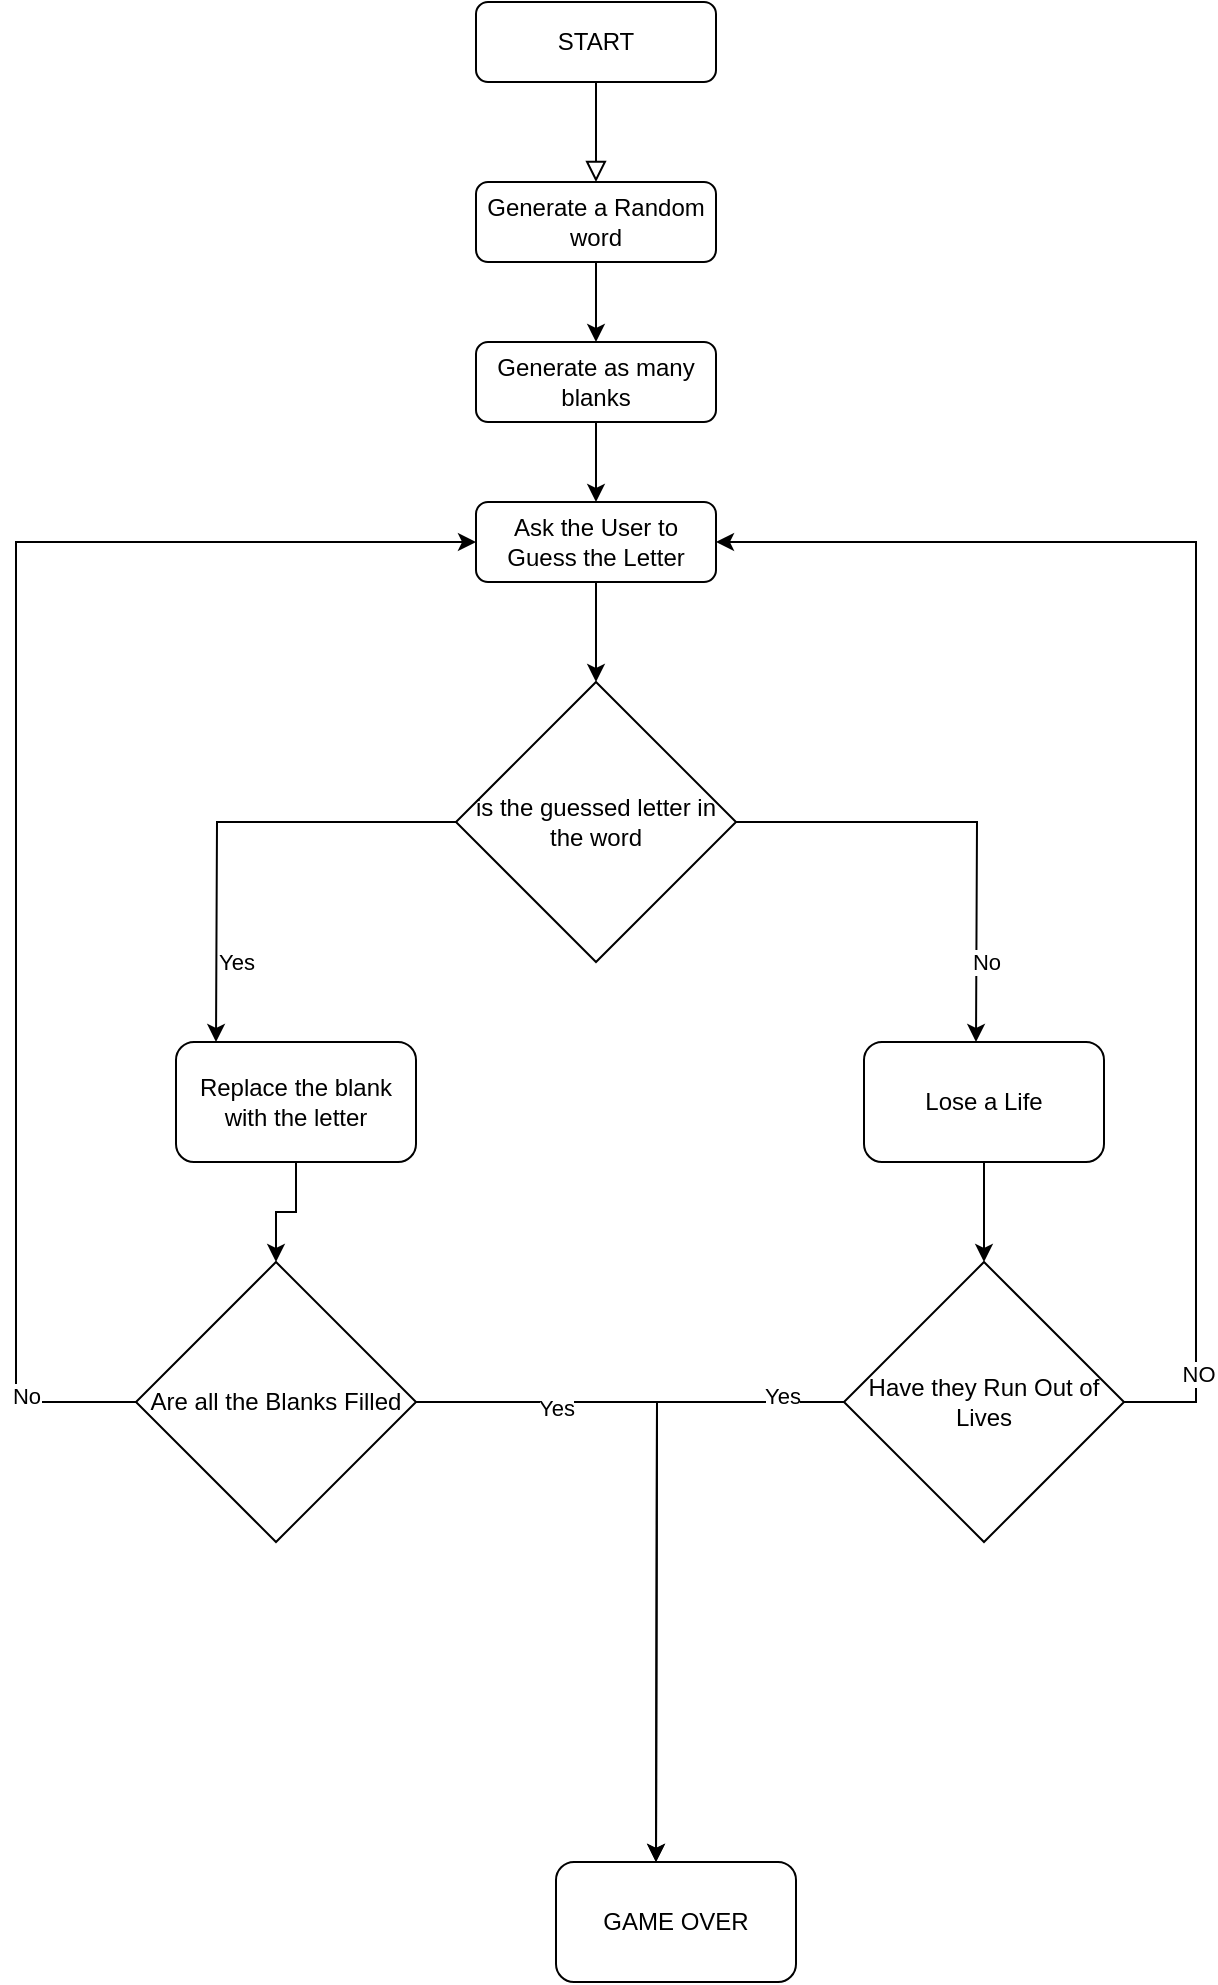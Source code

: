 <mxfile version="13.10.9" type="github">
  <diagram id="C5RBs43oDa-KdzZeNtuy" name="Page-1">
    <mxGraphModel dx="1695" dy="488" grid="1" gridSize="10" guides="1" tooltips="1" connect="1" arrows="1" fold="1" page="1" pageScale="1" pageWidth="827" pageHeight="1169" math="0" shadow="0">
      <root>
        <mxCell id="WIyWlLk6GJQsqaUBKTNV-0" />
        <mxCell id="WIyWlLk6GJQsqaUBKTNV-1" parent="WIyWlLk6GJQsqaUBKTNV-0" />
        <mxCell id="WIyWlLk6GJQsqaUBKTNV-2" value="" style="rounded=0;html=1;jettySize=auto;orthogonalLoop=1;fontSize=11;endArrow=block;endFill=0;endSize=8;strokeWidth=1;shadow=0;labelBackgroundColor=none;edgeStyle=orthogonalEdgeStyle;" parent="WIyWlLk6GJQsqaUBKTNV-1" source="WIyWlLk6GJQsqaUBKTNV-3" edge="1">
          <mxGeometry relative="1" as="geometry">
            <mxPoint x="220" y="170" as="targetPoint" />
          </mxGeometry>
        </mxCell>
        <mxCell id="WIyWlLk6GJQsqaUBKTNV-3" value="START" style="rounded=1;whiteSpace=wrap;html=1;fontSize=12;glass=0;strokeWidth=1;shadow=0;" parent="WIyWlLk6GJQsqaUBKTNV-1" vertex="1">
          <mxGeometry x="160" y="80" width="120" height="40" as="geometry" />
        </mxCell>
        <mxCell id="8k88WCmbWZkOWXT6iDUr-5" style="edgeStyle=orthogonalEdgeStyle;rounded=0;orthogonalLoop=1;jettySize=auto;html=1;exitX=0.5;exitY=1;exitDx=0;exitDy=0;entryX=0.5;entryY=0;entryDx=0;entryDy=0;" edge="1" parent="WIyWlLk6GJQsqaUBKTNV-1" source="8k88WCmbWZkOWXT6iDUr-2" target="8k88WCmbWZkOWXT6iDUr-3">
          <mxGeometry relative="1" as="geometry" />
        </mxCell>
        <mxCell id="8k88WCmbWZkOWXT6iDUr-2" value="Generate a Random word" style="rounded=1;whiteSpace=wrap;html=1;fontSize=12;glass=0;strokeWidth=1;shadow=0;" vertex="1" parent="WIyWlLk6GJQsqaUBKTNV-1">
          <mxGeometry x="160" y="170" width="120" height="40" as="geometry" />
        </mxCell>
        <mxCell id="8k88WCmbWZkOWXT6iDUr-7" style="edgeStyle=orthogonalEdgeStyle;rounded=0;orthogonalLoop=1;jettySize=auto;html=1;entryX=0.5;entryY=0;entryDx=0;entryDy=0;" edge="1" parent="WIyWlLk6GJQsqaUBKTNV-1" source="8k88WCmbWZkOWXT6iDUr-3" target="8k88WCmbWZkOWXT6iDUr-6">
          <mxGeometry relative="1" as="geometry" />
        </mxCell>
        <mxCell id="8k88WCmbWZkOWXT6iDUr-3" value="Generate as many blanks" style="rounded=1;whiteSpace=wrap;html=1;" vertex="1" parent="WIyWlLk6GJQsqaUBKTNV-1">
          <mxGeometry x="160" y="250" width="120" height="40" as="geometry" />
        </mxCell>
        <mxCell id="8k88WCmbWZkOWXT6iDUr-9" style="edgeStyle=orthogonalEdgeStyle;rounded=0;orthogonalLoop=1;jettySize=auto;html=1;entryX=0.5;entryY=0;entryDx=0;entryDy=0;" edge="1" parent="WIyWlLk6GJQsqaUBKTNV-1" source="8k88WCmbWZkOWXT6iDUr-6" target="8k88WCmbWZkOWXT6iDUr-8">
          <mxGeometry relative="1" as="geometry" />
        </mxCell>
        <mxCell id="8k88WCmbWZkOWXT6iDUr-6" value="Ask the User to Guess the Letter" style="rounded=1;whiteSpace=wrap;html=1;" vertex="1" parent="WIyWlLk6GJQsqaUBKTNV-1">
          <mxGeometry x="160" y="330" width="120" height="40" as="geometry" />
        </mxCell>
        <mxCell id="8k88WCmbWZkOWXT6iDUr-10" style="edgeStyle=orthogonalEdgeStyle;rounded=0;orthogonalLoop=1;jettySize=auto;html=1;" edge="1" parent="WIyWlLk6GJQsqaUBKTNV-1" source="8k88WCmbWZkOWXT6iDUr-8">
          <mxGeometry relative="1" as="geometry">
            <mxPoint x="410" y="600" as="targetPoint" />
          </mxGeometry>
        </mxCell>
        <mxCell id="8k88WCmbWZkOWXT6iDUr-14" value="No" style="edgeLabel;html=1;align=center;verticalAlign=middle;resizable=0;points=[];" vertex="1" connectable="0" parent="8k88WCmbWZkOWXT6iDUr-10">
          <mxGeometry x="0.435" y="5" relative="1" as="geometry">
            <mxPoint x="-1" y="25" as="offset" />
          </mxGeometry>
        </mxCell>
        <mxCell id="8k88WCmbWZkOWXT6iDUr-11" style="edgeStyle=orthogonalEdgeStyle;rounded=0;orthogonalLoop=1;jettySize=auto;html=1;" edge="1" parent="WIyWlLk6GJQsqaUBKTNV-1" source="8k88WCmbWZkOWXT6iDUr-8">
          <mxGeometry relative="1" as="geometry">
            <mxPoint x="30" y="600" as="targetPoint" />
          </mxGeometry>
        </mxCell>
        <mxCell id="8k88WCmbWZkOWXT6iDUr-13" value="Yes" style="edgeLabel;html=1;align=center;verticalAlign=middle;resizable=0;points=[];" vertex="1" connectable="0" parent="8k88WCmbWZkOWXT6iDUr-11">
          <mxGeometry x="-0.165" y="-4" relative="1" as="geometry">
            <mxPoint x="-14" y="74" as="offset" />
          </mxGeometry>
        </mxCell>
        <mxCell id="8k88WCmbWZkOWXT6iDUr-8" value="is the guessed letter in the word" style="rhombus;whiteSpace=wrap;html=1;" vertex="1" parent="WIyWlLk6GJQsqaUBKTNV-1">
          <mxGeometry x="150" y="420" width="140" height="140" as="geometry" />
        </mxCell>
        <mxCell id="8k88WCmbWZkOWXT6iDUr-17" style="edgeStyle=orthogonalEdgeStyle;rounded=0;orthogonalLoop=1;jettySize=auto;html=1;entryX=0.5;entryY=0;entryDx=0;entryDy=0;" edge="1" parent="WIyWlLk6GJQsqaUBKTNV-1" source="8k88WCmbWZkOWXT6iDUr-15" target="8k88WCmbWZkOWXT6iDUr-16">
          <mxGeometry relative="1" as="geometry" />
        </mxCell>
        <mxCell id="8k88WCmbWZkOWXT6iDUr-15" value="Replace the blank with the letter" style="rounded=1;whiteSpace=wrap;html=1;" vertex="1" parent="WIyWlLk6GJQsqaUBKTNV-1">
          <mxGeometry x="10" y="600" width="120" height="60" as="geometry" />
        </mxCell>
        <mxCell id="8k88WCmbWZkOWXT6iDUr-24" style="edgeStyle=orthogonalEdgeStyle;rounded=0;orthogonalLoop=1;jettySize=auto;html=1;entryX=0;entryY=0.5;entryDx=0;entryDy=0;" edge="1" parent="WIyWlLk6GJQsqaUBKTNV-1" source="8k88WCmbWZkOWXT6iDUr-16" target="8k88WCmbWZkOWXT6iDUr-6">
          <mxGeometry relative="1" as="geometry">
            <Array as="points">
              <mxPoint x="-70" y="780" />
              <mxPoint x="-70" y="350" />
            </Array>
          </mxGeometry>
        </mxCell>
        <mxCell id="8k88WCmbWZkOWXT6iDUr-25" value="No" style="edgeLabel;html=1;align=center;verticalAlign=middle;resizable=0;points=[];" vertex="1" connectable="0" parent="8k88WCmbWZkOWXT6iDUr-24">
          <mxGeometry x="-0.847" y="-3" relative="1" as="geometry">
            <mxPoint as="offset" />
          </mxGeometry>
        </mxCell>
        <mxCell id="8k88WCmbWZkOWXT6iDUr-26" style="edgeStyle=orthogonalEdgeStyle;rounded=0;orthogonalLoop=1;jettySize=auto;html=1;" edge="1" parent="WIyWlLk6GJQsqaUBKTNV-1" source="8k88WCmbWZkOWXT6iDUr-16">
          <mxGeometry relative="1" as="geometry">
            <mxPoint x="250" y="1010" as="targetPoint" />
          </mxGeometry>
        </mxCell>
        <mxCell id="8k88WCmbWZkOWXT6iDUr-28" value="Yes" style="edgeLabel;html=1;align=center;verticalAlign=middle;resizable=0;points=[];" vertex="1" connectable="0" parent="8k88WCmbWZkOWXT6iDUr-26">
          <mxGeometry x="-0.6" y="-3" relative="1" as="geometry">
            <mxPoint as="offset" />
          </mxGeometry>
        </mxCell>
        <mxCell id="8k88WCmbWZkOWXT6iDUr-16" value="Are all the Blanks Filled" style="rhombus;whiteSpace=wrap;html=1;" vertex="1" parent="WIyWlLk6GJQsqaUBKTNV-1">
          <mxGeometry x="-10" y="710" width="140" height="140" as="geometry" />
        </mxCell>
        <mxCell id="8k88WCmbWZkOWXT6iDUr-20" style="edgeStyle=orthogonalEdgeStyle;rounded=0;orthogonalLoop=1;jettySize=auto;html=1;entryX=0.5;entryY=0;entryDx=0;entryDy=0;" edge="1" parent="WIyWlLk6GJQsqaUBKTNV-1" source="8k88WCmbWZkOWXT6iDUr-18" target="8k88WCmbWZkOWXT6iDUr-19">
          <mxGeometry relative="1" as="geometry" />
        </mxCell>
        <mxCell id="8k88WCmbWZkOWXT6iDUr-18" value="Lose a Life" style="rounded=1;whiteSpace=wrap;html=1;" vertex="1" parent="WIyWlLk6GJQsqaUBKTNV-1">
          <mxGeometry x="354" y="600" width="120" height="60" as="geometry" />
        </mxCell>
        <mxCell id="8k88WCmbWZkOWXT6iDUr-22" style="edgeStyle=orthogonalEdgeStyle;rounded=0;orthogonalLoop=1;jettySize=auto;html=1;entryX=1;entryY=0.5;entryDx=0;entryDy=0;" edge="1" parent="WIyWlLk6GJQsqaUBKTNV-1" source="8k88WCmbWZkOWXT6iDUr-19" target="8k88WCmbWZkOWXT6iDUr-6">
          <mxGeometry relative="1" as="geometry">
            <Array as="points">
              <mxPoint x="520" y="780" />
              <mxPoint x="520" y="350" />
            </Array>
          </mxGeometry>
        </mxCell>
        <mxCell id="8k88WCmbWZkOWXT6iDUr-23" value="NO" style="edgeLabel;html=1;align=center;verticalAlign=middle;resizable=0;points=[];" vertex="1" connectable="0" parent="8k88WCmbWZkOWXT6iDUr-22">
          <mxGeometry x="-0.858" y="-1" relative="1" as="geometry">
            <mxPoint as="offset" />
          </mxGeometry>
        </mxCell>
        <mxCell id="8k88WCmbWZkOWXT6iDUr-27" style="edgeStyle=orthogonalEdgeStyle;rounded=0;orthogonalLoop=1;jettySize=auto;html=1;" edge="1" parent="WIyWlLk6GJQsqaUBKTNV-1" source="8k88WCmbWZkOWXT6iDUr-19">
          <mxGeometry relative="1" as="geometry">
            <mxPoint x="250" y="1010" as="targetPoint" />
          </mxGeometry>
        </mxCell>
        <mxCell id="8k88WCmbWZkOWXT6iDUr-29" value="Yes" style="edgeLabel;html=1;align=center;verticalAlign=middle;resizable=0;points=[];" vertex="1" connectable="0" parent="8k88WCmbWZkOWXT6iDUr-27">
          <mxGeometry x="-0.809" y="-3" relative="1" as="geometry">
            <mxPoint as="offset" />
          </mxGeometry>
        </mxCell>
        <mxCell id="8k88WCmbWZkOWXT6iDUr-19" value="Have they Run Out of Lives" style="rhombus;whiteSpace=wrap;html=1;" vertex="1" parent="WIyWlLk6GJQsqaUBKTNV-1">
          <mxGeometry x="344" y="710" width="140" height="140" as="geometry" />
        </mxCell>
        <mxCell id="8k88WCmbWZkOWXT6iDUr-30" value="GAME OVER" style="rounded=1;whiteSpace=wrap;html=1;" vertex="1" parent="WIyWlLk6GJQsqaUBKTNV-1">
          <mxGeometry x="200" y="1010" width="120" height="60" as="geometry" />
        </mxCell>
      </root>
    </mxGraphModel>
  </diagram>
</mxfile>
